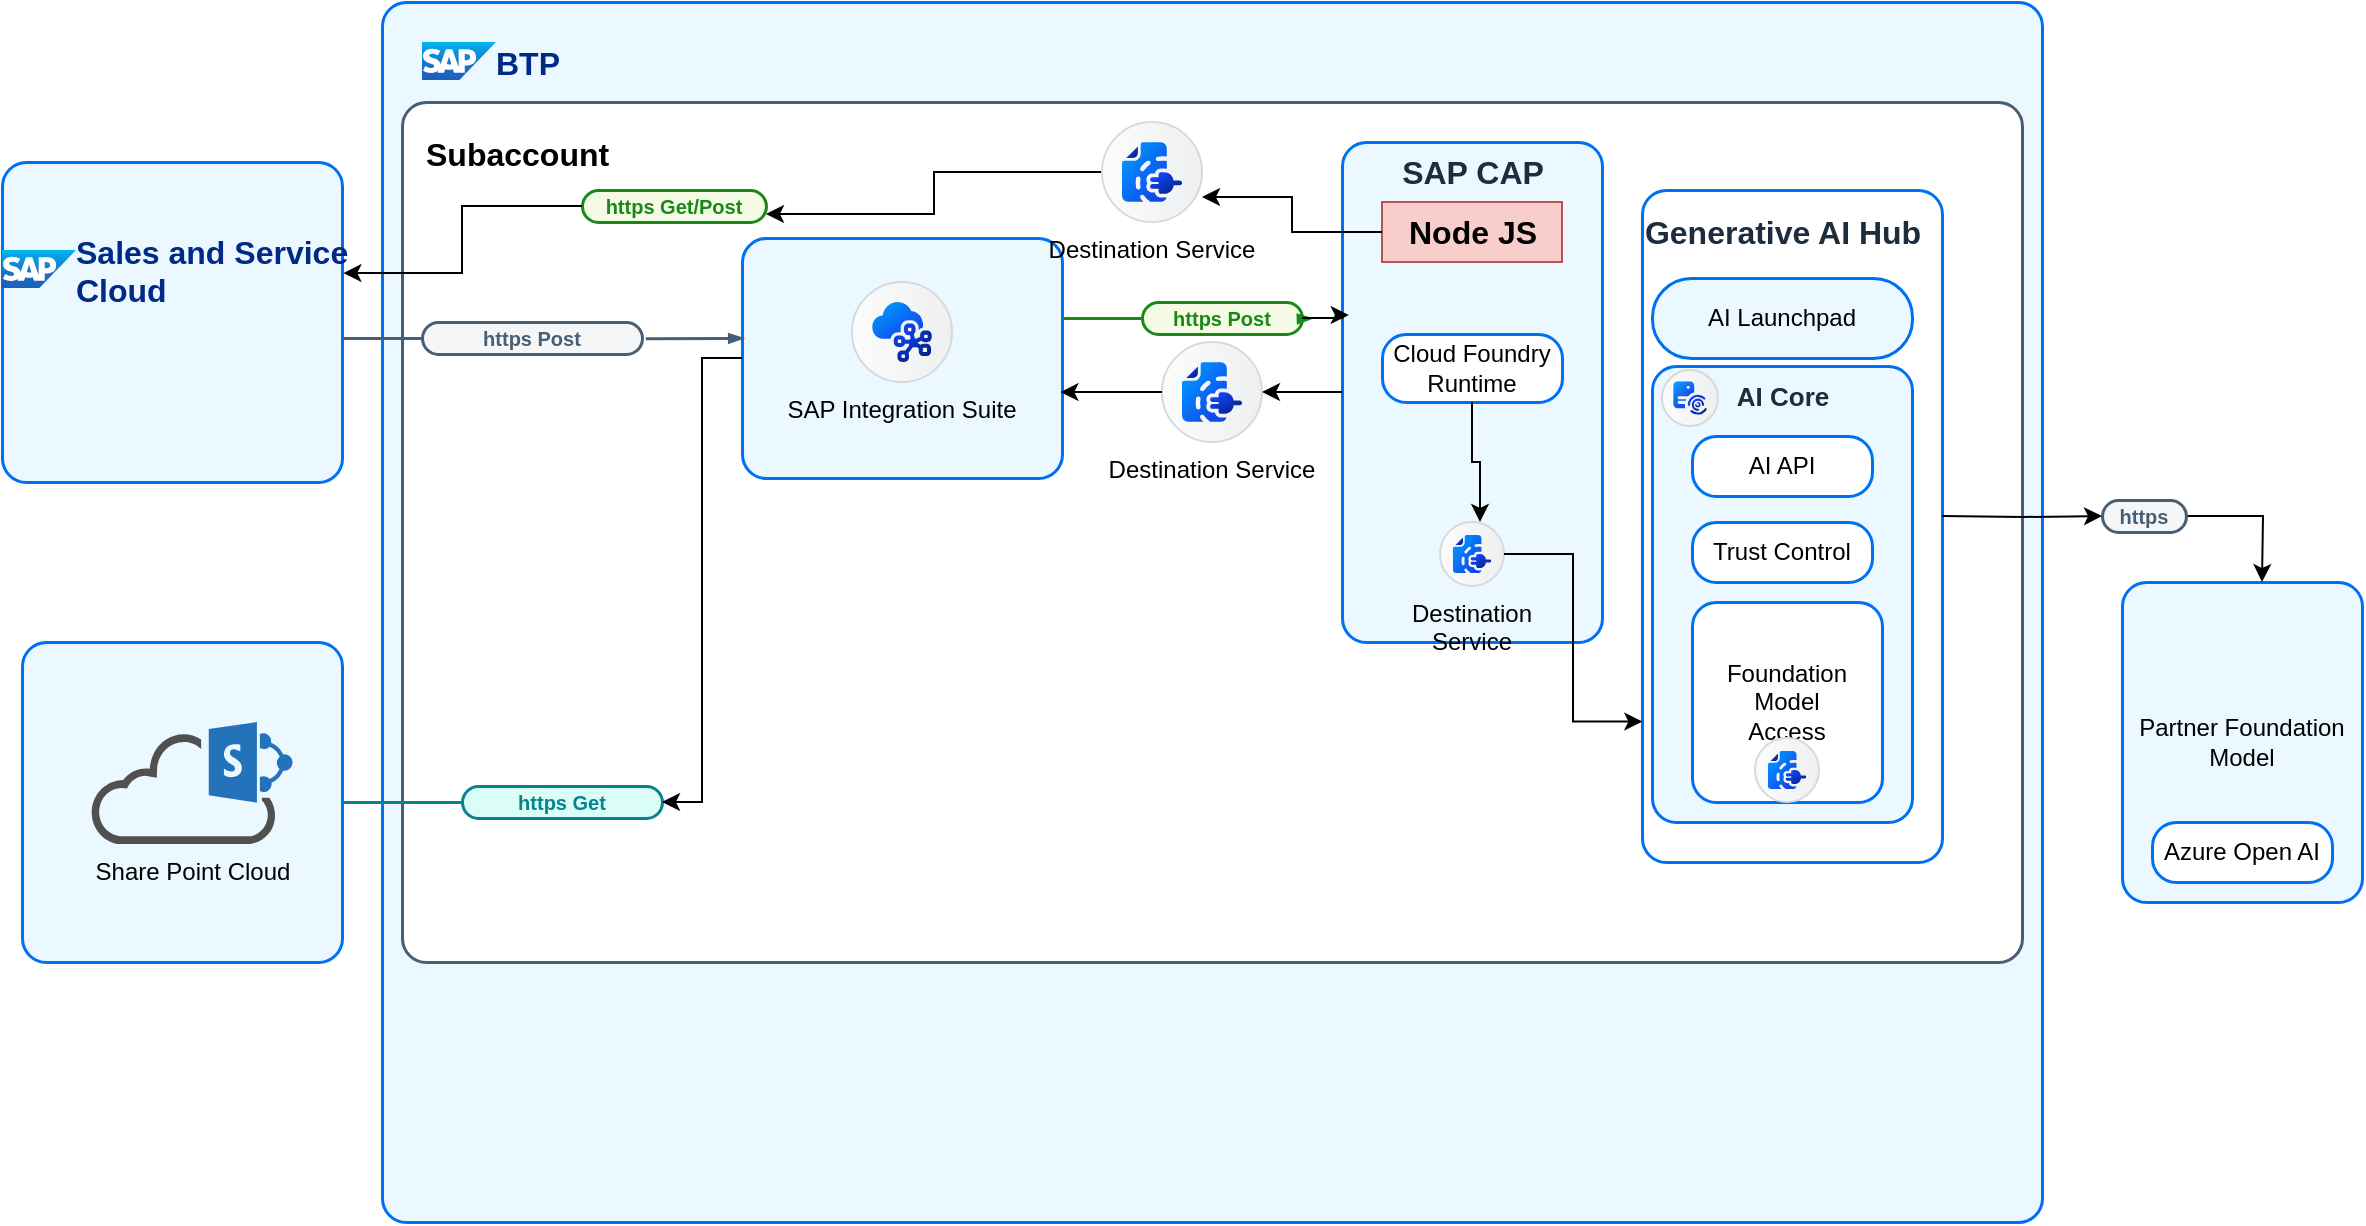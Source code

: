 <mxfile version="26.2.2">
  <diagram name="Page-1" id="Yag0mdinwdJECd6g6KUp">
    <mxGraphModel dx="1976" dy="1744" grid="1" gridSize="10" guides="1" tooltips="1" connect="1" arrows="1" fold="1" page="1" pageScale="1" pageWidth="850" pageHeight="1100" math="0" shadow="0">
      <root>
        <mxCell id="0" />
        <mxCell id="1" parent="0" />
        <mxCell id="W-08lDt5VjioLUpuFYYB-1" value="" style="rounded=1;whiteSpace=wrap;html=1;strokeColor=#0070F2;fillColor=#EBF8FF;arcSize=24;absoluteArcSize=1;imageWidth=64;imageHeight=64;strokeWidth=1.5;" vertex="1" parent="1">
          <mxGeometry x="-130" y="-160" width="830" height="610" as="geometry" />
        </mxCell>
        <mxCell id="W-08lDt5VjioLUpuFYYB-2" value="BTP" style="image;image=img/lib/sap/SAP_Logo.svg;editableCssRules=.*;part=1;verticalLabelPosition=middle;labelBackgroundColor=none;verticalAlign=middle;imageAspect=0;labelPosition=right;align=left;fontSize=16;fontStyle=1;spacingLeft=0;fontColor=#002A86;spacing=0;" vertex="1" parent="W-08lDt5VjioLUpuFYYB-1">
          <mxGeometry width="37" height="19" relative="1" as="geometry">
            <mxPoint x="20" y="20" as="offset" />
          </mxGeometry>
        </mxCell>
        <mxCell id="W-08lDt5VjioLUpuFYYB-3" value="Subaccount&lt;div&gt;&lt;br&gt;&lt;/div&gt;" style="rounded=1;whiteSpace=wrap;html=1;strokeColor=#475E75;fillColor=#ffffff;arcSize=24;absoluteArcSize=1;imageWidth=64;imageHeight=64;strokeWidth=1.5;part=1;verticalAlign=top;align=left;fontSize=16;fontStyle=1;spacingLeft=10;spacingTop=10;" vertex="1" parent="W-08lDt5VjioLUpuFYYB-1">
          <mxGeometry x="10" y="50" width="810" height="430" as="geometry" />
        </mxCell>
        <mxCell id="W-08lDt5VjioLUpuFYYB-20" value="" style="rounded=1;whiteSpace=wrap;html=1;strokeColor=#0070F2;fillColor=#EBF8FF;arcSize=24;absoluteArcSize=1;imageWidth=64;imageHeight=64;strokeWidth=1.5;" vertex="1" parent="W-08lDt5VjioLUpuFYYB-1">
          <mxGeometry x="180" y="118" width="160" height="120" as="geometry" />
        </mxCell>
        <mxCell id="W-08lDt5VjioLUpuFYYB-22" value="SAP Integration Suite" style="shape=mxgraph.sap.icon;labelPosition=center;verticalLabelPosition=bottom;align=center;verticalAlign=top;strokeWidth=1;strokeColor=#D5DADD;fillColor=#EDEFF0;gradientColor=#FCFCFC;gradientDirection=west;aspect=fixed;SAPIcon=SAP_Integration_Suite_-_Cloud_Integration" vertex="1" parent="W-08lDt5VjioLUpuFYYB-1">
          <mxGeometry x="235" y="140" width="50" height="50" as="geometry" />
        </mxCell>
        <mxCell id="W-08lDt5VjioLUpuFYYB-32" value="" style="rounded=1;whiteSpace=wrap;html=1;strokeColor=#0070F2;fillColor=#EBF8FF;arcSize=24;absoluteArcSize=1;imageWidth=64;imageHeight=64;strokeWidth=1.5;" vertex="1" parent="W-08lDt5VjioLUpuFYYB-1">
          <mxGeometry x="480" y="70" width="130" height="250" as="geometry" />
        </mxCell>
        <mxCell id="W-08lDt5VjioLUpuFYYB-54" value="Destination Service" style="shape=mxgraph.sap.icon;labelPosition=center;verticalLabelPosition=bottom;align=center;verticalAlign=top;strokeWidth=1;strokeColor=#D5DADD;fillColor=#EDEFF0;gradientColor=#FCFCFC;gradientDirection=west;aspect=fixed;SAPIcon=SAP_Destination_service" vertex="1" parent="W-08lDt5VjioLUpuFYYB-1">
          <mxGeometry x="390" y="170" width="50" height="50" as="geometry" />
        </mxCell>
        <mxCell id="W-08lDt5VjioLUpuFYYB-57" value="&lt;b style=&quot;font-family: arial; font-size: 16px;&quot;&gt;SAP CAP&lt;/b&gt;" style="text;html=1;align=center;verticalAlign=middle;resizable=0;points=[[0,0.5,0,0,0],[0.5,0,0,0,0],[0.5,1,0,0,0],[1,0.5,0,0,0]];autosize=1;strokeColor=none;fillColor=none;fontSize=12;fontColor=#1D2D3E;fontFamily=Helvetica;" vertex="1" parent="W-08lDt5VjioLUpuFYYB-1">
          <mxGeometry x="500" y="70" width="90" height="30" as="geometry" />
        </mxCell>
        <mxCell id="W-08lDt5VjioLUpuFYYB-184" style="edgeStyle=orthogonalEdgeStyle;rounded=0;orthogonalLoop=1;jettySize=auto;html=1;entryX=1;entryY=0.75;entryDx=0;entryDy=0;" edge="1" parent="W-08lDt5VjioLUpuFYYB-1" source="W-08lDt5VjioLUpuFYYB-50" target="W-08lDt5VjioLUpuFYYB-86">
          <mxGeometry relative="1" as="geometry" />
        </mxCell>
        <mxCell id="W-08lDt5VjioLUpuFYYB-60" value="&lt;font face=&quot;arial&quot; style=&quot;font-size: 16px;&quot;&gt;&lt;b style=&quot;font-size: 16px;&quot;&gt;Node JS&lt;/b&gt;&lt;/font&gt;" style="text;html=1;align=center;verticalAlign=middle;resizable=0;points=[[0,0.5,0,0,0],[0.5,0,0,0,0],[0.5,1,0,0,0],[1,0.5,0,0,0]];autosize=1;strokeColor=#b85450;fillColor=#f8cecc;fontSize=12;fontFamily=Helvetica;" vertex="1" parent="W-08lDt5VjioLUpuFYYB-1">
          <mxGeometry x="500" y="100" width="90" height="30" as="geometry" />
        </mxCell>
        <mxCell id="W-08lDt5VjioLUpuFYYB-67" value="&lt;p style=&quot;line-height: 114%;&quot;&gt;&lt;font color=&quot;#188918&quot; size=&quot;1&quot;&gt;&lt;b style=&quot;&quot;&gt;https Post&lt;/b&gt;&lt;/font&gt;&lt;/p&gt;" style="rounded=1;whiteSpace=wrap;html=1;arcSize=50;strokeColor=#188918;fillColor=#f5fae5;fontColor=#266f3a;strokeWidth=1.5;" vertex="1" parent="W-08lDt5VjioLUpuFYYB-1">
          <mxGeometry x="380" y="150" width="80" height="16" as="geometry" />
        </mxCell>
        <mxCell id="W-08lDt5VjioLUpuFYYB-68" value="" style="endArrow=none;html=1;rounded=0;entryX=0;entryY=0.5;entryDx=0;entryDy=0;strokeColor=#178b1b;strokeWidth=1.5;" edge="1" target="W-08lDt5VjioLUpuFYYB-67" parent="W-08lDt5VjioLUpuFYYB-1">
          <mxGeometry width="50" height="50" relative="1" as="geometry">
            <mxPoint x="340" y="158" as="sourcePoint" />
            <mxPoint x="400" y="148" as="targetPoint" />
          </mxGeometry>
        </mxCell>
        <mxCell id="W-08lDt5VjioLUpuFYYB-69" value="" style="endArrow=blockThin;html=1;rounded=0;entryX=0;entryY=0.5;entryDx=0;entryDy=0;strokeColor=#178b1b;strokeWidth=1.5;exitX=1.015;exitY=0.505;exitDx=0;exitDy=0;exitPerimeter=0;endFill=1;endSize=4;startSize=4;" edge="1" source="W-08lDt5VjioLUpuFYYB-67" parent="W-08lDt5VjioLUpuFYYB-1">
          <mxGeometry width="50" height="50" relative="1" as="geometry">
            <mxPoint x="425" y="157.95" as="sourcePoint" />
            <mxPoint x="465" y="157.95" as="targetPoint" />
          </mxGeometry>
        </mxCell>
        <mxCell id="W-08lDt5VjioLUpuFYYB-86" value="&lt;p style=&quot;line-height: 114%;&quot;&gt;&lt;font size=&quot;1&quot; color=&quot;#188918&quot;&gt;&lt;b&gt;https Get/Post&lt;/b&gt;&lt;/font&gt;&lt;/p&gt;" style="rounded=1;whiteSpace=wrap;html=1;arcSize=50;strokeColor=#188918;fillColor=#f5fae5;fontColor=#266f3a;strokeWidth=1.5;" vertex="1" parent="W-08lDt5VjioLUpuFYYB-1">
          <mxGeometry x="100" y="94" width="91.99" height="16" as="geometry" />
        </mxCell>
        <mxCell id="W-08lDt5VjioLUpuFYYB-98" style="edgeStyle=orthogonalEdgeStyle;rounded=0;orthogonalLoop=1;jettySize=auto;html=1;entryX=0.026;entryY=0.346;entryDx=0;entryDy=0;entryPerimeter=0;" edge="1" parent="W-08lDt5VjioLUpuFYYB-1" source="W-08lDt5VjioLUpuFYYB-67" target="W-08lDt5VjioLUpuFYYB-32">
          <mxGeometry relative="1" as="geometry" />
        </mxCell>
        <mxCell id="W-08lDt5VjioLUpuFYYB-100" style="edgeStyle=orthogonalEdgeStyle;rounded=0;orthogonalLoop=1;jettySize=auto;html=1;entryX=1;entryY=0.5;entryDx=0;entryDy=0;entryPerimeter=0;" edge="1" parent="W-08lDt5VjioLUpuFYYB-1" source="W-08lDt5VjioLUpuFYYB-32" target="W-08lDt5VjioLUpuFYYB-54">
          <mxGeometry relative="1" as="geometry" />
        </mxCell>
        <mxCell id="W-08lDt5VjioLUpuFYYB-103" style="edgeStyle=orthogonalEdgeStyle;rounded=0;orthogonalLoop=1;jettySize=auto;html=1;entryX=0.995;entryY=0.642;entryDx=0;entryDy=0;entryPerimeter=0;" edge="1" parent="W-08lDt5VjioLUpuFYYB-1" source="W-08lDt5VjioLUpuFYYB-54" target="W-08lDt5VjioLUpuFYYB-20">
          <mxGeometry relative="1" as="geometry" />
        </mxCell>
        <mxCell id="W-08lDt5VjioLUpuFYYB-108" value="" style="rounded=1;whiteSpace=wrap;html=1;strokeColor=#0070F2;fillColor=#ffffff;arcSize=24;absoluteArcSize=1;imageWidth=64;imageHeight=64;strokeWidth=1.5;" vertex="1" parent="W-08lDt5VjioLUpuFYYB-1">
          <mxGeometry x="630" y="94" width="150" height="336" as="geometry" />
        </mxCell>
        <mxCell id="W-08lDt5VjioLUpuFYYB-109" value="&lt;b style=&quot;font-family: arial; font-size: 16px;&quot;&gt;Generative AI Hub&lt;/b&gt;" style="text;html=1;align=center;verticalAlign=middle;resizable=0;points=[[0,0.5,0,0,0],[0.5,0,0,0,0],[0.5,1,0,0,0],[1,0.5,0,0,0]];autosize=1;strokeColor=none;fillColor=none;fontSize=12;fontColor=#1D2D3E;fontFamily=Helvetica;" vertex="1" parent="W-08lDt5VjioLUpuFYYB-1">
          <mxGeometry x="620" y="100" width="160" height="30" as="geometry" />
        </mxCell>
        <mxCell id="W-08lDt5VjioLUpuFYYB-110" value="AI Launchpad" style="rounded=1;whiteSpace=wrap;html=1;strokeColor=#0070F2;fillColor=#EBF8FF;arcSize=39;absoluteArcSize=1;imageWidth=64;imageHeight=64;strokeWidth=1.5;" vertex="1" parent="W-08lDt5VjioLUpuFYYB-1">
          <mxGeometry x="635" y="138" width="130" height="40" as="geometry" />
        </mxCell>
        <mxCell id="W-08lDt5VjioLUpuFYYB-111" value="" style="rounded=1;whiteSpace=wrap;html=1;strokeColor=#0070F2;fillColor=#EBF8FF;arcSize=24;absoluteArcSize=1;imageWidth=64;imageHeight=64;strokeWidth=1.5;" vertex="1" parent="W-08lDt5VjioLUpuFYYB-1">
          <mxGeometry x="635" y="182" width="130" height="228" as="geometry" />
        </mxCell>
        <mxCell id="W-08lDt5VjioLUpuFYYB-112" value="&lt;font face=&quot;arial&quot; style=&quot;font-size: 13px;&quot;&gt;&lt;b style=&quot;&quot;&gt;AI Core&lt;/b&gt;&lt;/font&gt;" style="text;html=1;align=center;verticalAlign=middle;resizable=0;points=[[0,0.5,0,0,0],[0.5,0,0,0,0],[0.5,1,0,0,0],[1,0.5,0,0,0]];autosize=1;strokeColor=none;fillColor=none;fontSize=12;fontColor=#1D2D3E;fontFamily=Helvetica;" vertex="1" parent="W-08lDt5VjioLUpuFYYB-1">
          <mxGeometry x="665" y="182" width="70" height="30" as="geometry" />
        </mxCell>
        <mxCell id="W-08lDt5VjioLUpuFYYB-113" value="" style="shape=mxgraph.sap.icon;labelPosition=center;verticalLabelPosition=bottom;align=center;verticalAlign=top;strokeWidth=1;strokeColor=#D5DADD;fillColor=#EDEFF0;gradientColor=#FCFCFC;gradientDirection=west;aspect=fixed;SAPIcon=SAP_AI_Core" vertex="1" parent="W-08lDt5VjioLUpuFYYB-1">
          <mxGeometry x="640" y="184" width="28" height="28" as="geometry" />
        </mxCell>
        <mxCell id="W-08lDt5VjioLUpuFYYB-115" value="AI API" style="rounded=1;whiteSpace=wrap;html=1;strokeColor=#0070F2;fillColor=#ffffff;arcSize=24;absoluteArcSize=1;imageWidth=64;imageHeight=64;strokeWidth=1.5;" vertex="1" parent="W-08lDt5VjioLUpuFYYB-1">
          <mxGeometry x="655" y="217" width="90" height="30" as="geometry" />
        </mxCell>
        <mxCell id="W-08lDt5VjioLUpuFYYB-116" value="Trust Control" style="rounded=1;whiteSpace=wrap;html=1;strokeColor=#0070F2;fillColor=#ffffff;arcSize=24;absoluteArcSize=1;imageWidth=64;imageHeight=64;strokeWidth=1.5;" vertex="1" parent="W-08lDt5VjioLUpuFYYB-1">
          <mxGeometry x="655" y="260" width="90" height="30" as="geometry" />
        </mxCell>
        <mxCell id="W-08lDt5VjioLUpuFYYB-117" value="Foundation&lt;br&gt;Model&lt;br&gt;Access" style="rounded=1;whiteSpace=wrap;html=1;strokeColor=#0070F2;fillColor=#ffffff;arcSize=24;absoluteArcSize=1;imageWidth=64;imageHeight=64;strokeWidth=1.5;" vertex="1" parent="W-08lDt5VjioLUpuFYYB-1">
          <mxGeometry x="655" y="300" width="95" height="100" as="geometry" />
        </mxCell>
        <mxCell id="W-08lDt5VjioLUpuFYYB-118" value="" style="shape=mxgraph.sap.icon;labelPosition=center;verticalLabelPosition=bottom;align=center;verticalAlign=top;strokeWidth=1;strokeColor=#D5DADD;fillColor=#EDEFF0;gradientColor=#FCFCFC;gradientDirection=west;aspect=fixed;SAPIcon=SAP_Destination_service" vertex="1" parent="W-08lDt5VjioLUpuFYYB-1">
          <mxGeometry x="686.5" y="368" width="32" height="32" as="geometry" />
        </mxCell>
        <mxCell id="W-08lDt5VjioLUpuFYYB-172" value="Cloud Foundry&lt;br&gt;Runtime" style="rounded=1;whiteSpace=wrap;html=1;strokeColor=#0070F2;fillColor=#ffffff;arcSize=24;absoluteArcSize=1;imageWidth=64;imageHeight=64;strokeWidth=1.5;" vertex="1" parent="W-08lDt5VjioLUpuFYYB-1">
          <mxGeometry x="500" y="166" width="90" height="34" as="geometry" />
        </mxCell>
        <mxCell id="W-08lDt5VjioLUpuFYYB-173" value="Destination&#xa;Service" style="shape=mxgraph.sap.icon;labelPosition=center;verticalLabelPosition=bottom;align=center;verticalAlign=top;strokeWidth=1;strokeColor=#D5DADD;fillColor=#EDEFF0;gradientColor=#FCFCFC;gradientDirection=west;aspect=fixed;SAPIcon=SAP_Destination_service" vertex="1" parent="W-08lDt5VjioLUpuFYYB-1">
          <mxGeometry x="529" y="260" width="32" height="32" as="geometry" />
        </mxCell>
        <mxCell id="W-08lDt5VjioLUpuFYYB-176" style="edgeStyle=orthogonalEdgeStyle;rounded=0;orthogonalLoop=1;jettySize=auto;html=1;entryX=0.625;entryY=0;entryDx=0;entryDy=0;entryPerimeter=0;" edge="1" parent="W-08lDt5VjioLUpuFYYB-1" source="W-08lDt5VjioLUpuFYYB-172" target="W-08lDt5VjioLUpuFYYB-173">
          <mxGeometry relative="1" as="geometry" />
        </mxCell>
        <mxCell id="W-08lDt5VjioLUpuFYYB-178" style="edgeStyle=orthogonalEdgeStyle;rounded=0;orthogonalLoop=1;jettySize=auto;html=1;entryX=0.001;entryY=0.791;entryDx=0;entryDy=0;entryPerimeter=0;" edge="1" parent="W-08lDt5VjioLUpuFYYB-1" source="W-08lDt5VjioLUpuFYYB-173" target="W-08lDt5VjioLUpuFYYB-108">
          <mxGeometry relative="1" as="geometry" />
        </mxCell>
        <mxCell id="W-08lDt5VjioLUpuFYYB-185" value="" style="edgeStyle=orthogonalEdgeStyle;rounded=0;orthogonalLoop=1;jettySize=auto;html=1;entryX=1;entryY=0.75;entryDx=0;entryDy=0;" edge="1" parent="W-08lDt5VjioLUpuFYYB-1" source="W-08lDt5VjioLUpuFYYB-60" target="W-08lDt5VjioLUpuFYYB-50">
          <mxGeometry relative="1" as="geometry">
            <mxPoint x="370" y="-45" as="sourcePoint" />
            <mxPoint x="62" y="-54" as="targetPoint" />
          </mxGeometry>
        </mxCell>
        <mxCell id="W-08lDt5VjioLUpuFYYB-50" value="Destination Service" style="shape=mxgraph.sap.icon;labelPosition=center;verticalLabelPosition=bottom;align=center;verticalAlign=top;strokeWidth=1;strokeColor=#D5DADD;fillColor=#EDEFF0;gradientColor=#FCFCFC;gradientDirection=west;aspect=fixed;SAPIcon=SAP_Destination_service" vertex="1" parent="W-08lDt5VjioLUpuFYYB-1">
          <mxGeometry x="360" y="60" width="50" height="50" as="geometry" />
        </mxCell>
        <mxCell id="W-08lDt5VjioLUpuFYYB-23" value="" style="rounded=1;whiteSpace=wrap;html=1;strokeColor=#0070F2;fillColor=#EBF8FF;arcSize=24;absoluteArcSize=1;imageWidth=64;imageHeight=64;strokeWidth=1.5;" vertex="1" parent="1">
          <mxGeometry x="-320" y="-80" width="170" height="160" as="geometry" />
        </mxCell>
        <mxCell id="W-08lDt5VjioLUpuFYYB-25" value="&lt;p style=&quot;line-height: 114%;&quot;&gt;&lt;font color=&quot;#475f75&quot; size=&quot;1&quot;&gt;&lt;b style=&quot;&quot;&gt;https Post&lt;/b&gt;&lt;/font&gt;&lt;/p&gt;" style="rounded=1;whiteSpace=wrap;html=1;arcSize=50;strokeColor=#475f75;fillColor=#f5f6f7;fontColor=#266f3a;strokeWidth=1.5;" vertex="1" parent="1">
          <mxGeometry x="-110" width="110" height="16" as="geometry" />
        </mxCell>
        <mxCell id="W-08lDt5VjioLUpuFYYB-26" value="" style="endArrow=none;html=1;rounded=0;entryX=0;entryY=0.5;entryDx=0;entryDy=0;strokeColor=#475f75;strokeWidth=1.5;" edge="1" target="W-08lDt5VjioLUpuFYYB-25" parent="1">
          <mxGeometry width="50" height="50" relative="1" as="geometry">
            <mxPoint x="-150" y="8" as="sourcePoint" />
            <mxPoint x="-90" y="-2" as="targetPoint" />
          </mxGeometry>
        </mxCell>
        <mxCell id="W-08lDt5VjioLUpuFYYB-27" value="" style="endArrow=blockThin;html=1;rounded=0;strokeColor=#475f75;strokeWidth=1.5;exitX=1.015;exitY=0.505;exitDx=0;exitDy=0;exitPerimeter=0;endFill=1;endSize=4;startSize=4;entryX=0.004;entryY=0.416;entryDx=0;entryDy=0;entryPerimeter=0;" edge="1" source="W-08lDt5VjioLUpuFYYB-25" parent="1" target="W-08lDt5VjioLUpuFYYB-20">
          <mxGeometry width="50" height="50" relative="1" as="geometry">
            <mxPoint x="-65" y="7.95" as="sourcePoint" />
            <mxPoint x="-25" y="7.95" as="targetPoint" />
          </mxGeometry>
        </mxCell>
        <mxCell id="W-08lDt5VjioLUpuFYYB-31" value="Sales and Service&#xa;Cloud" style="image;image=img/lib/sap/SAP_Logo.svg;editableCssRules=.*;verticalLabelPosition=middle;labelBackgroundColor=none;verticalAlign=middle;imageAspect=0;labelPosition=right;align=left;fontSize=16;fontStyle=1;spacingLeft=0;fontColor=#002A86;spacing=0;" vertex="1" parent="1">
          <mxGeometry x="-320" y="-36" width="37" height="19" as="geometry" />
        </mxCell>
        <mxCell id="W-08lDt5VjioLUpuFYYB-38" value="" style="rounded=1;whiteSpace=wrap;html=1;strokeColor=#0070F2;fillColor=#EBF8FF;arcSize=24;absoluteArcSize=1;imageWidth=64;imageHeight=64;strokeWidth=1.5;" vertex="1" parent="1">
          <mxGeometry x="-310" y="160" width="160" height="160" as="geometry" />
        </mxCell>
        <mxCell id="W-08lDt5VjioLUpuFYYB-36" value="Share Point Cloud" style="sketch=0;pointerEvents=1;shadow=0;dashed=0;html=1;strokeColor=none;fillColor=#505050;labelPosition=center;verticalLabelPosition=bottom;outlineConnect=0;verticalAlign=top;align=center;shape=mxgraph.office.clouds.cloud_sharepoint;" vertex="1" parent="1">
          <mxGeometry x="-275.5" y="200" width="101" height="61" as="geometry" />
        </mxCell>
        <mxCell id="W-08lDt5VjioLUpuFYYB-39" value="&lt;p style=&quot;line-height: 114%;&quot;&gt;&lt;font color=&quot;#07838f&quot; size=&quot;1&quot;&gt;&lt;b style=&quot;&quot;&gt;https Get&lt;/b&gt;&lt;/font&gt;&lt;/p&gt;" style="rounded=1;whiteSpace=wrap;html=1;arcSize=50;strokeColor=#07838f;fillColor=#dafdf5;fontColor=#266f3a;strokeWidth=1.5;" vertex="1" parent="1">
          <mxGeometry x="-90" y="232" width="100" height="16" as="geometry" />
        </mxCell>
        <mxCell id="W-08lDt5VjioLUpuFYYB-40" value="" style="endArrow=none;html=1;rounded=0;entryX=0;entryY=0.5;entryDx=0;entryDy=0;strokeColor=#07838f;strokeWidth=1.5;" edge="1" target="W-08lDt5VjioLUpuFYYB-39" parent="1">
          <mxGeometry width="50" height="50" relative="1" as="geometry">
            <mxPoint x="-130" y="240" as="sourcePoint" />
            <mxPoint x="-70" y="230" as="targetPoint" />
            <Array as="points">
              <mxPoint x="-150" y="240" />
            </Array>
          </mxGeometry>
        </mxCell>
        <mxCell id="W-08lDt5VjioLUpuFYYB-74" style="edgeStyle=orthogonalEdgeStyle;rounded=0;orthogonalLoop=1;jettySize=auto;html=1;entryX=1;entryY=0.5;entryDx=0;entryDy=0;" edge="1" parent="1" source="W-08lDt5VjioLUpuFYYB-20" target="W-08lDt5VjioLUpuFYYB-39">
          <mxGeometry relative="1" as="geometry" />
        </mxCell>
        <mxCell id="W-08lDt5VjioLUpuFYYB-119" value="Partner Foundation&lt;br&gt;Model" style="rounded=1;whiteSpace=wrap;html=1;strokeColor=#0070F2;fillColor=#EBF8FF;arcSize=24;absoluteArcSize=1;imageWidth=64;imageHeight=64;strokeWidth=1.5;" vertex="1" parent="1">
          <mxGeometry x="740" y="130" width="120" height="160" as="geometry" />
        </mxCell>
        <mxCell id="W-08lDt5VjioLUpuFYYB-149" value="Azure Open AI" style="rounded=1;whiteSpace=wrap;html=1;strokeColor=#0070F2;fillColor=#ffffff;arcSize=24;absoluteArcSize=1;imageWidth=64;imageHeight=64;strokeWidth=1.5;" vertex="1" parent="1">
          <mxGeometry x="755" y="250" width="90" height="30" as="geometry" />
        </mxCell>
        <mxCell id="W-08lDt5VjioLUpuFYYB-166" style="edgeStyle=orthogonalEdgeStyle;rounded=0;orthogonalLoop=1;jettySize=auto;html=1;" edge="1" parent="1" source="W-08lDt5VjioLUpuFYYB-158">
          <mxGeometry relative="1" as="geometry">
            <mxPoint x="810" y="130" as="targetPoint" />
          </mxGeometry>
        </mxCell>
        <mxCell id="W-08lDt5VjioLUpuFYYB-158" value="&lt;p style=&quot;line-height: 114%;&quot;&gt;&lt;font color=&quot;#475f75&quot; size=&quot;1&quot;&gt;&lt;b style=&quot;&quot;&gt;https&lt;/b&gt;&lt;/font&gt;&lt;/p&gt;" style="rounded=1;whiteSpace=wrap;html=1;arcSize=50;strokeColor=#475f75;fillColor=#f5f6f7;fontColor=#266f3a;strokeWidth=1.5;" vertex="1" parent="1">
          <mxGeometry x="730" y="89" width="41.99" height="16" as="geometry" />
        </mxCell>
        <mxCell id="W-08lDt5VjioLUpuFYYB-162" style="edgeStyle=orthogonalEdgeStyle;rounded=0;orthogonalLoop=1;jettySize=auto;html=1;entryX=0;entryY=0.5;entryDx=0;entryDy=0;" edge="1" parent="1" target="W-08lDt5VjioLUpuFYYB-158">
          <mxGeometry relative="1" as="geometry">
            <mxPoint x="650" y="97.0" as="sourcePoint" />
          </mxGeometry>
        </mxCell>
        <mxCell id="W-08lDt5VjioLUpuFYYB-171" style="edgeStyle=orthogonalEdgeStyle;rounded=0;orthogonalLoop=1;jettySize=auto;html=1;entryX=1.004;entryY=0.347;entryDx=0;entryDy=0;entryPerimeter=0;" edge="1" parent="1" source="W-08lDt5VjioLUpuFYYB-86" target="W-08lDt5VjioLUpuFYYB-23">
          <mxGeometry relative="1" as="geometry" />
        </mxCell>
      </root>
    </mxGraphModel>
  </diagram>
</mxfile>

